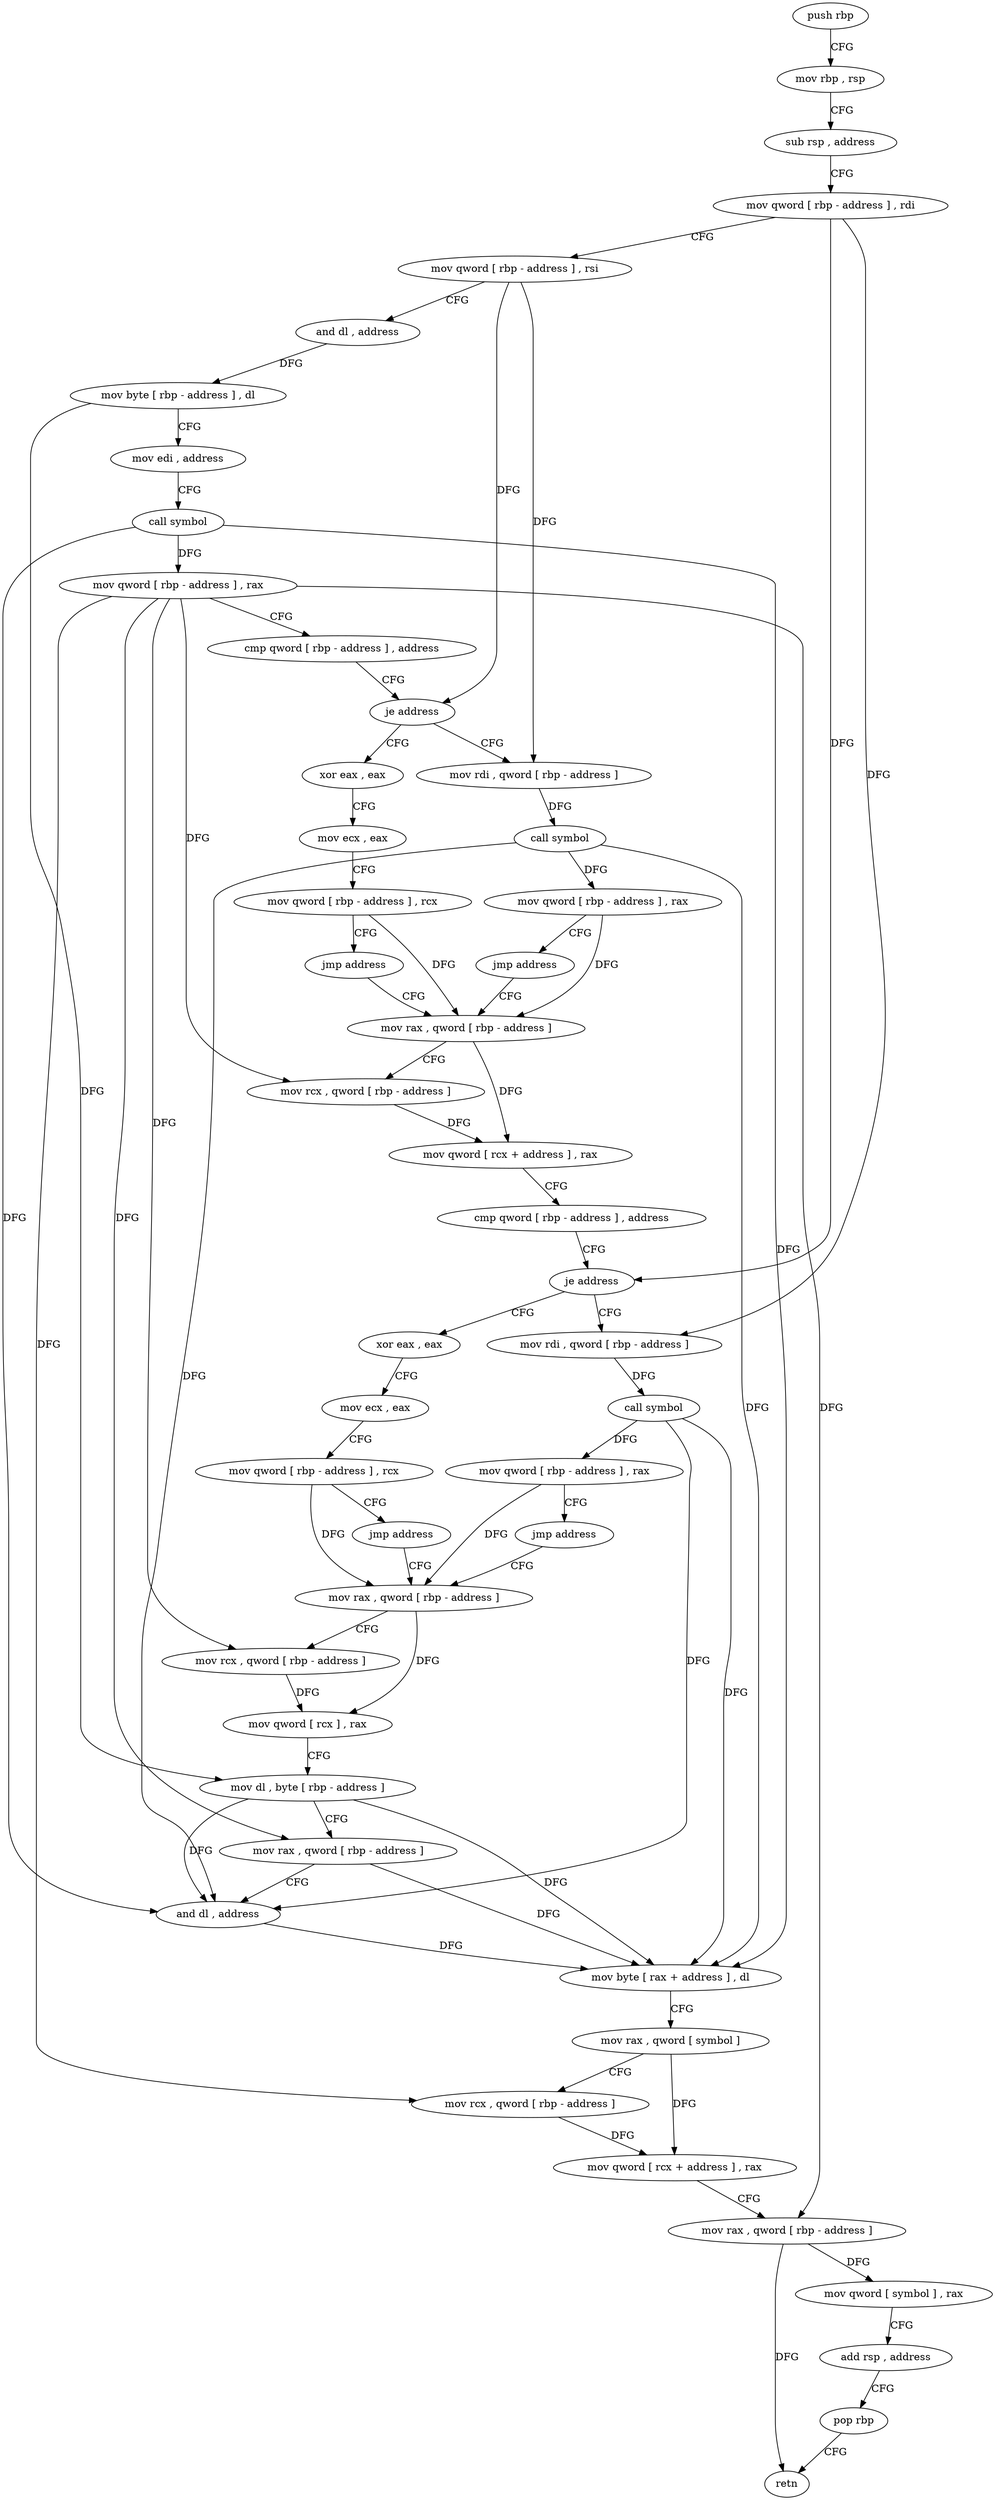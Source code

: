 digraph "func" {
"4218672" [label = "push rbp" ]
"4218673" [label = "mov rbp , rsp" ]
"4218676" [label = "sub rsp , address" ]
"4218680" [label = "mov qword [ rbp - address ] , rdi" ]
"4218684" [label = "mov qword [ rbp - address ] , rsi" ]
"4218688" [label = "and dl , address" ]
"4218691" [label = "mov byte [ rbp - address ] , dl" ]
"4218694" [label = "mov edi , address" ]
"4218699" [label = "call symbol" ]
"4218704" [label = "mov qword [ rbp - address ] , rax" ]
"4218708" [label = "cmp qword [ rbp - address ] , address" ]
"4218713" [label = "je address" ]
"4218737" [label = "xor eax , eax" ]
"4218719" [label = "mov rdi , qword [ rbp - address ]" ]
"4218739" [label = "mov ecx , eax" ]
"4218741" [label = "mov qword [ rbp - address ] , rcx" ]
"4218745" [label = "jmp address" ]
"4218750" [label = "mov rax , qword [ rbp - address ]" ]
"4218723" [label = "call symbol" ]
"4218728" [label = "mov qword [ rbp - address ] , rax" ]
"4218732" [label = "jmp address" ]
"4218754" [label = "mov rcx , qword [ rbp - address ]" ]
"4218758" [label = "mov qword [ rcx + address ] , rax" ]
"4218762" [label = "cmp qword [ rbp - address ] , address" ]
"4218767" [label = "je address" ]
"4218791" [label = "xor eax , eax" ]
"4218773" [label = "mov rdi , qword [ rbp - address ]" ]
"4218793" [label = "mov ecx , eax" ]
"4218795" [label = "mov qword [ rbp - address ] , rcx" ]
"4218799" [label = "jmp address" ]
"4218804" [label = "mov rax , qword [ rbp - address ]" ]
"4218777" [label = "call symbol" ]
"4218782" [label = "mov qword [ rbp - address ] , rax" ]
"4218786" [label = "jmp address" ]
"4218808" [label = "mov rcx , qword [ rbp - address ]" ]
"4218812" [label = "mov qword [ rcx ] , rax" ]
"4218815" [label = "mov dl , byte [ rbp - address ]" ]
"4218818" [label = "mov rax , qword [ rbp - address ]" ]
"4218822" [label = "and dl , address" ]
"4218825" [label = "mov byte [ rax + address ] , dl" ]
"4218828" [label = "mov rax , qword [ symbol ]" ]
"4218836" [label = "mov rcx , qword [ rbp - address ]" ]
"4218840" [label = "mov qword [ rcx + address ] , rax" ]
"4218844" [label = "mov rax , qword [ rbp - address ]" ]
"4218848" [label = "mov qword [ symbol ] , rax" ]
"4218856" [label = "add rsp , address" ]
"4218860" [label = "pop rbp" ]
"4218861" [label = "retn" ]
"4218672" -> "4218673" [ label = "CFG" ]
"4218673" -> "4218676" [ label = "CFG" ]
"4218676" -> "4218680" [ label = "CFG" ]
"4218680" -> "4218684" [ label = "CFG" ]
"4218680" -> "4218767" [ label = "DFG" ]
"4218680" -> "4218773" [ label = "DFG" ]
"4218684" -> "4218688" [ label = "CFG" ]
"4218684" -> "4218713" [ label = "DFG" ]
"4218684" -> "4218719" [ label = "DFG" ]
"4218688" -> "4218691" [ label = "DFG" ]
"4218691" -> "4218694" [ label = "CFG" ]
"4218691" -> "4218815" [ label = "DFG" ]
"4218694" -> "4218699" [ label = "CFG" ]
"4218699" -> "4218704" [ label = "DFG" ]
"4218699" -> "4218822" [ label = "DFG" ]
"4218699" -> "4218825" [ label = "DFG" ]
"4218704" -> "4218708" [ label = "CFG" ]
"4218704" -> "4218754" [ label = "DFG" ]
"4218704" -> "4218808" [ label = "DFG" ]
"4218704" -> "4218818" [ label = "DFG" ]
"4218704" -> "4218836" [ label = "DFG" ]
"4218704" -> "4218844" [ label = "DFG" ]
"4218708" -> "4218713" [ label = "CFG" ]
"4218713" -> "4218737" [ label = "CFG" ]
"4218713" -> "4218719" [ label = "CFG" ]
"4218737" -> "4218739" [ label = "CFG" ]
"4218719" -> "4218723" [ label = "DFG" ]
"4218739" -> "4218741" [ label = "CFG" ]
"4218741" -> "4218745" [ label = "CFG" ]
"4218741" -> "4218750" [ label = "DFG" ]
"4218745" -> "4218750" [ label = "CFG" ]
"4218750" -> "4218754" [ label = "CFG" ]
"4218750" -> "4218758" [ label = "DFG" ]
"4218723" -> "4218728" [ label = "DFG" ]
"4218723" -> "4218822" [ label = "DFG" ]
"4218723" -> "4218825" [ label = "DFG" ]
"4218728" -> "4218732" [ label = "CFG" ]
"4218728" -> "4218750" [ label = "DFG" ]
"4218732" -> "4218750" [ label = "CFG" ]
"4218754" -> "4218758" [ label = "DFG" ]
"4218758" -> "4218762" [ label = "CFG" ]
"4218762" -> "4218767" [ label = "CFG" ]
"4218767" -> "4218791" [ label = "CFG" ]
"4218767" -> "4218773" [ label = "CFG" ]
"4218791" -> "4218793" [ label = "CFG" ]
"4218773" -> "4218777" [ label = "DFG" ]
"4218793" -> "4218795" [ label = "CFG" ]
"4218795" -> "4218799" [ label = "CFG" ]
"4218795" -> "4218804" [ label = "DFG" ]
"4218799" -> "4218804" [ label = "CFG" ]
"4218804" -> "4218808" [ label = "CFG" ]
"4218804" -> "4218812" [ label = "DFG" ]
"4218777" -> "4218782" [ label = "DFG" ]
"4218777" -> "4218822" [ label = "DFG" ]
"4218777" -> "4218825" [ label = "DFG" ]
"4218782" -> "4218786" [ label = "CFG" ]
"4218782" -> "4218804" [ label = "DFG" ]
"4218786" -> "4218804" [ label = "CFG" ]
"4218808" -> "4218812" [ label = "DFG" ]
"4218812" -> "4218815" [ label = "CFG" ]
"4218815" -> "4218818" [ label = "CFG" ]
"4218815" -> "4218822" [ label = "DFG" ]
"4218815" -> "4218825" [ label = "DFG" ]
"4218818" -> "4218822" [ label = "CFG" ]
"4218818" -> "4218825" [ label = "DFG" ]
"4218822" -> "4218825" [ label = "DFG" ]
"4218825" -> "4218828" [ label = "CFG" ]
"4218828" -> "4218836" [ label = "CFG" ]
"4218828" -> "4218840" [ label = "DFG" ]
"4218836" -> "4218840" [ label = "DFG" ]
"4218840" -> "4218844" [ label = "CFG" ]
"4218844" -> "4218848" [ label = "DFG" ]
"4218844" -> "4218861" [ label = "DFG" ]
"4218848" -> "4218856" [ label = "CFG" ]
"4218856" -> "4218860" [ label = "CFG" ]
"4218860" -> "4218861" [ label = "CFG" ]
}
